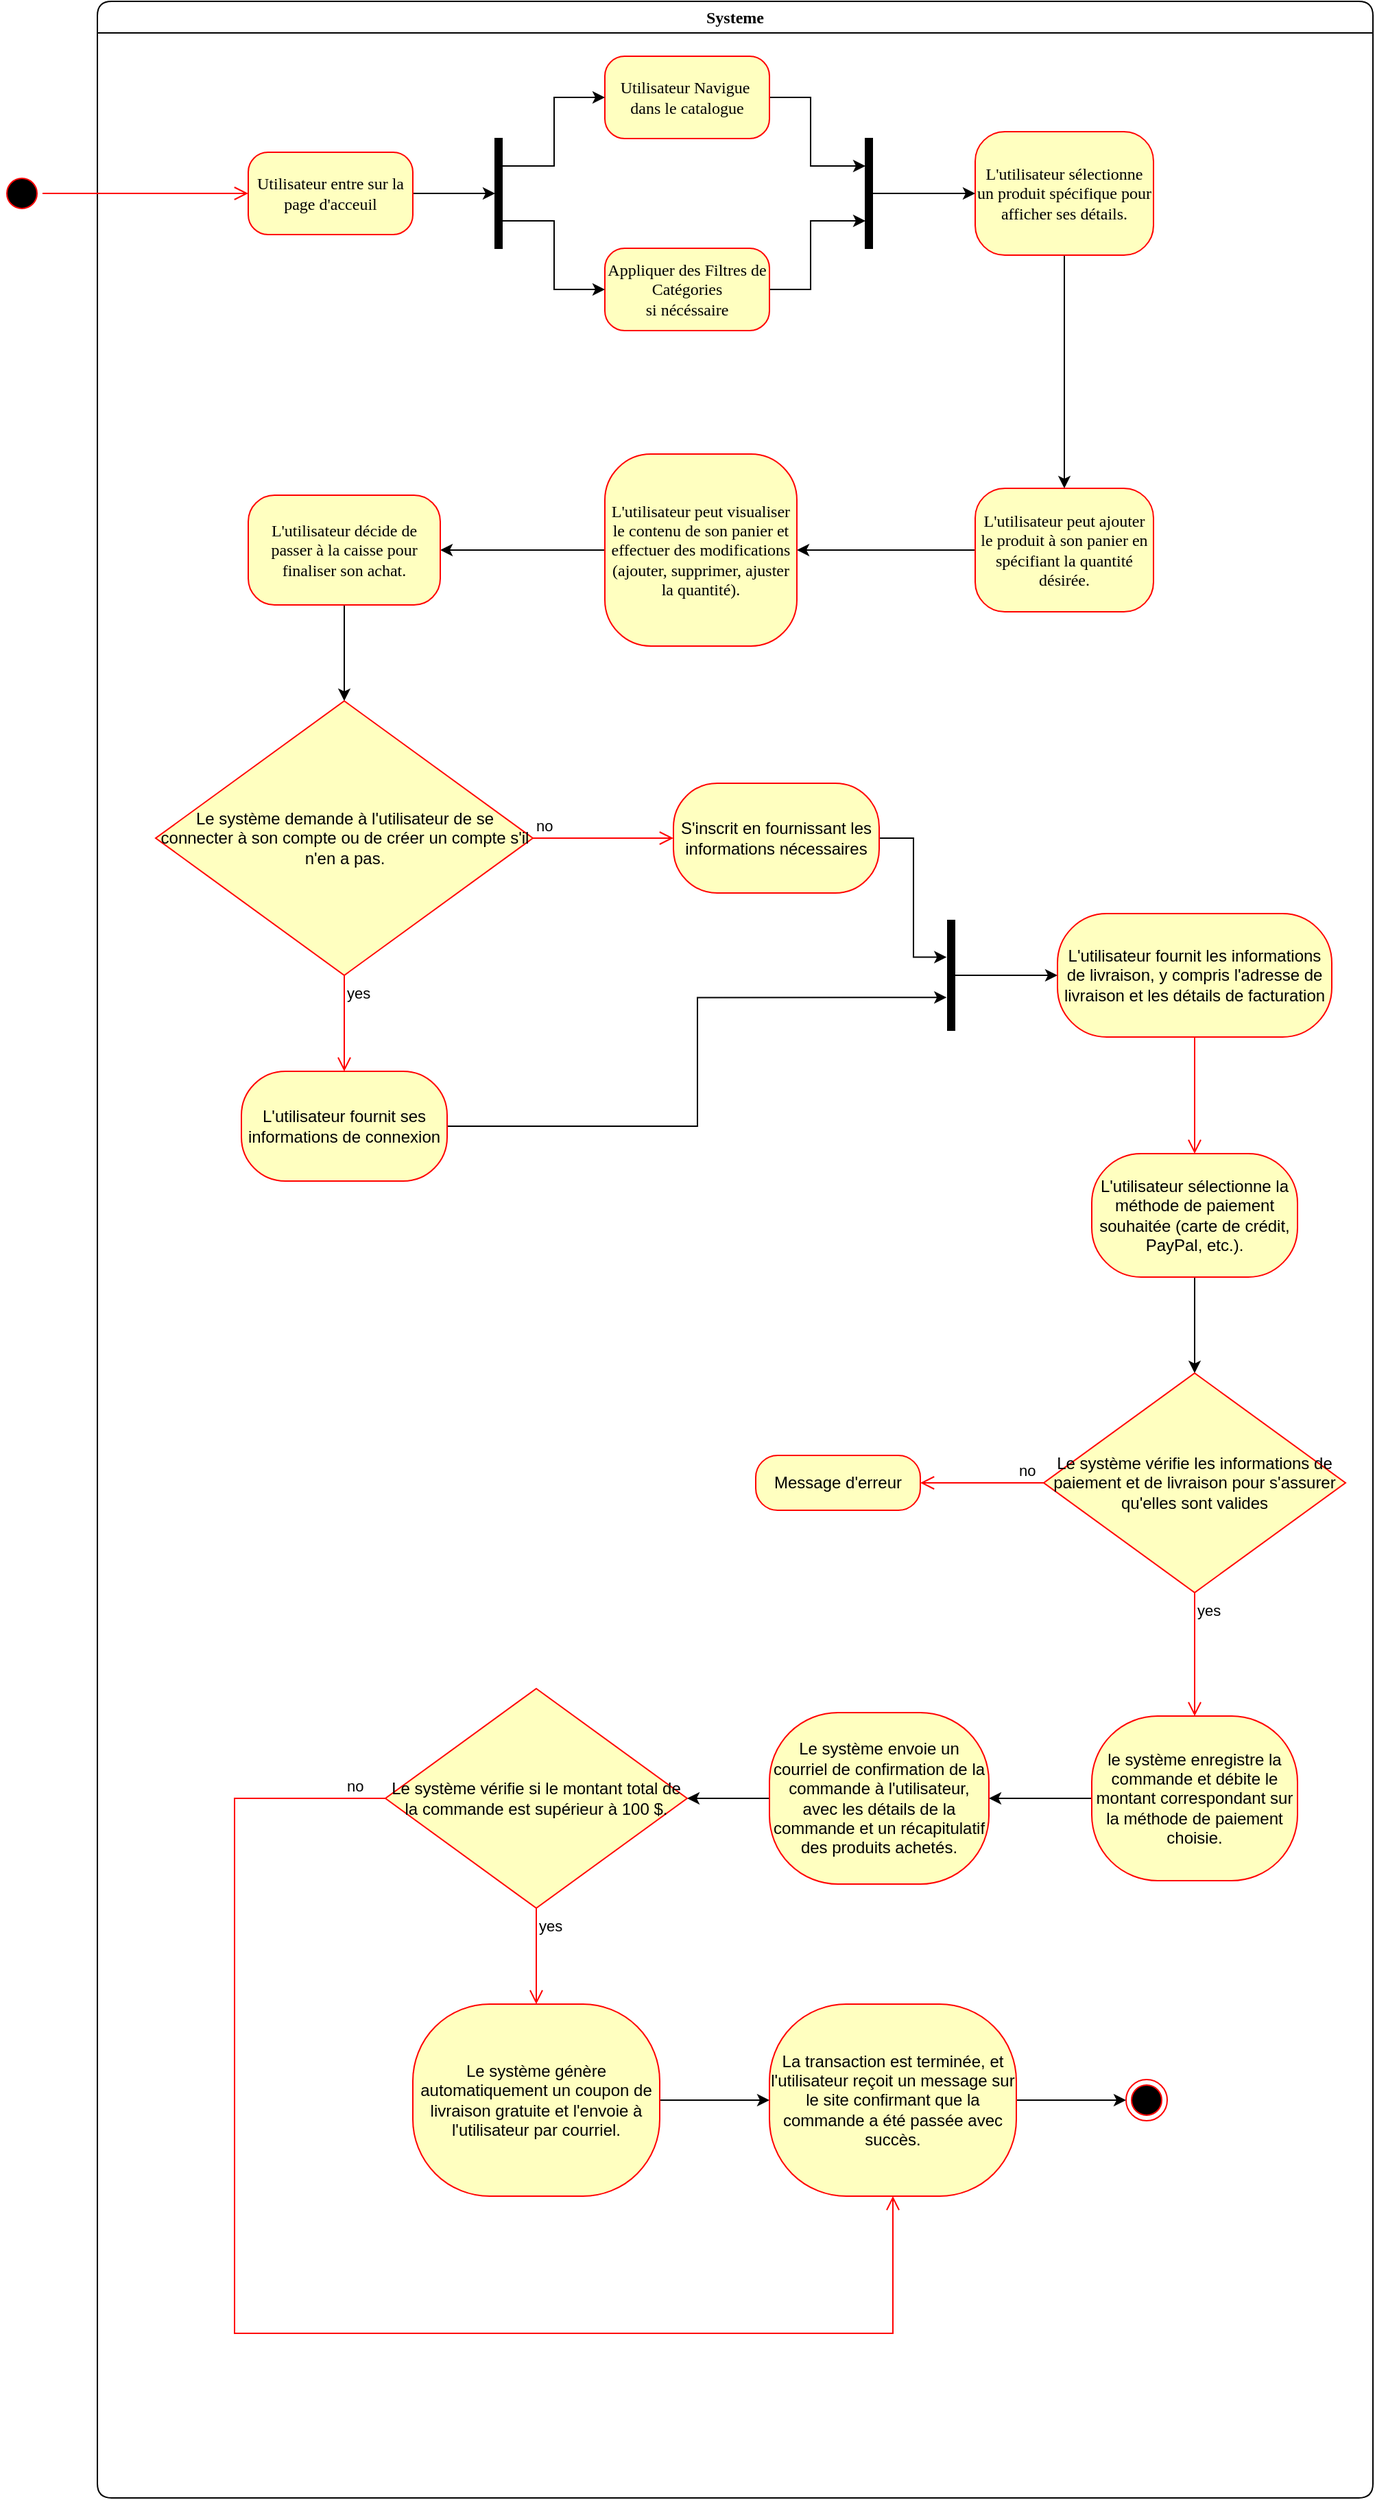 <mxfile version="21.6.9" type="device">
  <diagram name="Page-1" id="58cdce13-f638-feb5-8d6f-7d28b1aa9fa0">
    <mxGraphModel dx="1354" dy="674" grid="1" gridSize="10" guides="1" tooltips="1" connect="1" arrows="1" fold="1" page="1" pageScale="1" pageWidth="1100" pageHeight="850" background="none" math="0" shadow="0">
      <root>
        <mxCell id="0" />
        <mxCell id="1" parent="0" />
        <mxCell id="382b91b5511bd0f7-1" value="" style="ellipse;html=1;shape=startState;fillColor=#000000;strokeColor=#ff0000;rounded=1;shadow=0;comic=0;labelBackgroundColor=none;fontFamily=Verdana;fontSize=12;fontColor=#000000;align=center;direction=south;" parent="1" vertex="1">
          <mxGeometry x="60" y="135" width="30" height="30" as="geometry" />
        </mxCell>
        <mxCell id="aSF7gAb59MAWRp6hlhSJ-16" value="" style="edgeStyle=orthogonalEdgeStyle;rounded=0;orthogonalLoop=1;jettySize=auto;html=1;" edge="1" parent="1" source="382b91b5511bd0f7-6" target="aSF7gAb59MAWRp6hlhSJ-15">
          <mxGeometry relative="1" as="geometry" />
        </mxCell>
        <mxCell id="382b91b5511bd0f7-6" value="Utilisateur entre sur la page d&#39;acceuil" style="rounded=1;whiteSpace=wrap;html=1;arcSize=24;fillColor=#ffffc0;strokeColor=#ff0000;shadow=0;comic=0;labelBackgroundColor=none;fontFamily=Verdana;fontSize=12;fontColor=#000000;align=center;" parent="1" vertex="1">
          <mxGeometry x="240" y="120" width="120" height="60" as="geometry" />
        </mxCell>
        <mxCell id="aSF7gAb59MAWRp6hlhSJ-24" value="" style="edgeStyle=orthogonalEdgeStyle;rounded=0;orthogonalLoop=1;jettySize=auto;html=1;" edge="1" parent="1" source="382b91b5511bd0f7-7" target="aSF7gAb59MAWRp6hlhSJ-22">
          <mxGeometry relative="1" as="geometry">
            <Array as="points">
              <mxPoint x="650" y="80" />
              <mxPoint x="650" y="130" />
            </Array>
          </mxGeometry>
        </mxCell>
        <mxCell id="382b91b5511bd0f7-7" value="Utilisateur Navigue&amp;nbsp;&lt;br&gt;dans le catalogue" style="rounded=1;whiteSpace=wrap;html=1;arcSize=24;fillColor=#ffffc0;strokeColor=#ff0000;shadow=0;comic=0;labelBackgroundColor=none;fontFamily=Verdana;fontSize=12;fontColor=#000000;align=center;" parent="1" vertex="1">
          <mxGeometry x="500" y="50" width="120" height="60" as="geometry" />
        </mxCell>
        <mxCell id="2a3bc250acf0617d-7" value="Systeme" style="swimlane;whiteSpace=wrap;html=1;rounded=1;shadow=0;comic=0;labelBackgroundColor=none;strokeWidth=1;fontFamily=Verdana;fontSize=12;align=center;" parent="1" vertex="1">
          <mxGeometry x="130" y="10" width="930" height="1820" as="geometry" />
        </mxCell>
        <mxCell id="2a3bc250acf0617d-9" style="edgeStyle=orthogonalEdgeStyle;html=1;labelBackgroundColor=none;endArrow=open;endSize=8;strokeColor=#ff0000;fontFamily=Verdana;fontSize=12;align=left;" parent="1" source="382b91b5511bd0f7-1" target="382b91b5511bd0f7-6" edge="1">
          <mxGeometry relative="1" as="geometry" />
        </mxCell>
        <mxCell id="aSF7gAb59MAWRp6hlhSJ-23" value="" style="edgeStyle=orthogonalEdgeStyle;rounded=0;orthogonalLoop=1;jettySize=auto;html=1;" edge="1" parent="1" source="aSF7gAb59MAWRp6hlhSJ-3" target="aSF7gAb59MAWRp6hlhSJ-22">
          <mxGeometry relative="1" as="geometry">
            <Array as="points">
              <mxPoint x="650" y="220" />
              <mxPoint x="650" y="170" />
            </Array>
          </mxGeometry>
        </mxCell>
        <mxCell id="aSF7gAb59MAWRp6hlhSJ-3" value="Appliquer des Filtres de Catégories&lt;br&gt;si nécéssaire" style="rounded=1;whiteSpace=wrap;html=1;arcSize=24;fillColor=#ffffc0;strokeColor=#ff0000;shadow=0;comic=0;labelBackgroundColor=none;fontFamily=Verdana;fontSize=12;fontColor=#000000;align=center;" vertex="1" parent="1">
          <mxGeometry x="500" y="190" width="120" height="60" as="geometry" />
        </mxCell>
        <mxCell id="aSF7gAb59MAWRp6hlhSJ-10" value="" style="edgeStyle=orthogonalEdgeStyle;rounded=0;orthogonalLoop=1;jettySize=auto;html=1;" edge="1" parent="1" source="aSF7gAb59MAWRp6hlhSJ-5" target="aSF7gAb59MAWRp6hlhSJ-9">
          <mxGeometry relative="1" as="geometry" />
        </mxCell>
        <mxCell id="aSF7gAb59MAWRp6hlhSJ-5" value="L&#39;utilisateur sélectionne un produit spécifique pour afficher ses détails." style="rounded=1;whiteSpace=wrap;html=1;arcSize=24;fillColor=#ffffc0;strokeColor=#ff0000;shadow=0;comic=0;labelBackgroundColor=none;fontFamily=Verdana;fontSize=12;fontColor=#000000;align=center;" vertex="1" parent="1">
          <mxGeometry x="770" y="105" width="130" height="90" as="geometry" />
        </mxCell>
        <mxCell id="aSF7gAb59MAWRp6hlhSJ-12" value="" style="edgeStyle=orthogonalEdgeStyle;rounded=0;orthogonalLoop=1;jettySize=auto;html=1;" edge="1" parent="1" source="aSF7gAb59MAWRp6hlhSJ-9" target="aSF7gAb59MAWRp6hlhSJ-11">
          <mxGeometry relative="1" as="geometry" />
        </mxCell>
        <mxCell id="aSF7gAb59MAWRp6hlhSJ-9" value="L&#39;utilisateur peut ajouter le produit à son panier en spécifiant la quantité désirée." style="rounded=1;whiteSpace=wrap;html=1;arcSize=24;fillColor=#ffffc0;strokeColor=#ff0000;shadow=0;comic=0;labelBackgroundColor=none;fontFamily=Verdana;fontSize=12;fontColor=#000000;align=center;" vertex="1" parent="1">
          <mxGeometry x="770" y="365" width="130" height="90" as="geometry" />
        </mxCell>
        <mxCell id="aSF7gAb59MAWRp6hlhSJ-14" value="" style="edgeStyle=orthogonalEdgeStyle;rounded=0;orthogonalLoop=1;jettySize=auto;html=1;" edge="1" parent="1" source="aSF7gAb59MAWRp6hlhSJ-11" target="aSF7gAb59MAWRp6hlhSJ-13">
          <mxGeometry relative="1" as="geometry" />
        </mxCell>
        <mxCell id="aSF7gAb59MAWRp6hlhSJ-11" value="L&#39;utilisateur peut visualiser le contenu de son panier et effectuer des modifications (ajouter, supprimer, ajuster la quantité)." style="rounded=1;whiteSpace=wrap;html=1;arcSize=24;fillColor=#ffffc0;strokeColor=#ff0000;shadow=0;comic=0;labelBackgroundColor=none;fontFamily=Verdana;fontSize=12;fontColor=#000000;align=center;" vertex="1" parent="1">
          <mxGeometry x="500" y="340" width="140" height="140" as="geometry" />
        </mxCell>
        <mxCell id="aSF7gAb59MAWRp6hlhSJ-28" value="" style="edgeStyle=orthogonalEdgeStyle;rounded=0;orthogonalLoop=1;jettySize=auto;html=1;entryX=0.5;entryY=0;entryDx=0;entryDy=0;" edge="1" parent="1" source="aSF7gAb59MAWRp6hlhSJ-13" target="aSF7gAb59MAWRp6hlhSJ-29">
          <mxGeometry relative="1" as="geometry">
            <mxPoint x="310" y="530" as="targetPoint" />
          </mxGeometry>
        </mxCell>
        <mxCell id="aSF7gAb59MAWRp6hlhSJ-13" value="L&#39;utilisateur décide de passer à la caisse pour finaliser son achat." style="rounded=1;whiteSpace=wrap;html=1;arcSize=24;fillColor=#ffffc0;strokeColor=#ff0000;shadow=0;comic=0;labelBackgroundColor=none;fontFamily=Verdana;fontSize=12;fontColor=#000000;align=center;" vertex="1" parent="1">
          <mxGeometry x="240" y="370" width="140" height="80" as="geometry" />
        </mxCell>
        <mxCell id="aSF7gAb59MAWRp6hlhSJ-17" value="" style="edgeStyle=orthogonalEdgeStyle;rounded=0;orthogonalLoop=1;jettySize=auto;html=1;" edge="1" parent="1" source="aSF7gAb59MAWRp6hlhSJ-15" target="aSF7gAb59MAWRp6hlhSJ-3">
          <mxGeometry relative="1" as="geometry">
            <Array as="points">
              <mxPoint x="463" y="170" />
              <mxPoint x="463" y="220" />
            </Array>
          </mxGeometry>
        </mxCell>
        <mxCell id="aSF7gAb59MAWRp6hlhSJ-19" value="" style="edgeStyle=orthogonalEdgeStyle;rounded=0;orthogonalLoop=1;jettySize=auto;html=1;entryX=0;entryY=0.5;entryDx=0;entryDy=0;" edge="1" parent="1" source="aSF7gAb59MAWRp6hlhSJ-15" target="382b91b5511bd0f7-7">
          <mxGeometry relative="1" as="geometry">
            <Array as="points">
              <mxPoint x="463" y="130" />
              <mxPoint x="463" y="80" />
            </Array>
          </mxGeometry>
        </mxCell>
        <mxCell id="aSF7gAb59MAWRp6hlhSJ-15" value="" style="html=1;points=[];perimeter=orthogonalPerimeter;fillColor=strokeColor;" vertex="1" parent="1">
          <mxGeometry x="420" y="110" width="5" height="80" as="geometry" />
        </mxCell>
        <mxCell id="aSF7gAb59MAWRp6hlhSJ-25" value="" style="edgeStyle=orthogonalEdgeStyle;rounded=0;orthogonalLoop=1;jettySize=auto;html=1;" edge="1" parent="1" source="aSF7gAb59MAWRp6hlhSJ-22" target="aSF7gAb59MAWRp6hlhSJ-5">
          <mxGeometry relative="1" as="geometry" />
        </mxCell>
        <mxCell id="aSF7gAb59MAWRp6hlhSJ-22" value="" style="html=1;points=[];perimeter=orthogonalPerimeter;fillColor=strokeColor;" vertex="1" parent="1">
          <mxGeometry x="690" y="110" width="5" height="80" as="geometry" />
        </mxCell>
        <mxCell id="aSF7gAb59MAWRp6hlhSJ-29" value="Le système demande à l&#39;utilisateur de se connecter à son compte ou de créer un compte s&#39;il n&#39;en a pas." style="rhombus;whiteSpace=wrap;html=1;fontColor=#000000;fillColor=#ffffc0;strokeColor=#ff0000;" vertex="1" parent="1">
          <mxGeometry x="172.5" y="520" width="275" height="200" as="geometry" />
        </mxCell>
        <mxCell id="aSF7gAb59MAWRp6hlhSJ-30" value="no" style="edgeStyle=orthogonalEdgeStyle;html=1;align=left;verticalAlign=bottom;endArrow=open;endSize=8;strokeColor=#ff0000;rounded=0;entryX=0;entryY=0.5;entryDx=0;entryDy=0;" edge="1" source="aSF7gAb59MAWRp6hlhSJ-29" parent="1" target="aSF7gAb59MAWRp6hlhSJ-32">
          <mxGeometry x="-1" relative="1" as="geometry">
            <mxPoint x="650" y="605" as="targetPoint" />
            <Array as="points" />
          </mxGeometry>
        </mxCell>
        <mxCell id="aSF7gAb59MAWRp6hlhSJ-31" value="yes" style="edgeStyle=orthogonalEdgeStyle;html=1;align=left;verticalAlign=top;endArrow=open;endSize=8;strokeColor=#ff0000;rounded=0;exitX=0.5;exitY=1;exitDx=0;exitDy=0;entryX=0.5;entryY=0;entryDx=0;entryDy=0;" edge="1" source="aSF7gAb59MAWRp6hlhSJ-29" parent="1" target="aSF7gAb59MAWRp6hlhSJ-36">
          <mxGeometry x="-1" relative="1" as="geometry">
            <mxPoint x="310" y="820" as="targetPoint" />
            <mxPoint x="309.999" y="709.996" as="sourcePoint" />
            <Array as="points" />
          </mxGeometry>
        </mxCell>
        <mxCell id="aSF7gAb59MAWRp6hlhSJ-40" value="" style="edgeStyle=orthogonalEdgeStyle;rounded=0;orthogonalLoop=1;jettySize=auto;html=1;entryX=-0.176;entryY=0.335;entryDx=0;entryDy=0;entryPerimeter=0;" edge="1" parent="1" source="aSF7gAb59MAWRp6hlhSJ-32" target="aSF7gAb59MAWRp6hlhSJ-38">
          <mxGeometry relative="1" as="geometry">
            <mxPoint x="780" y="620" as="targetPoint" />
          </mxGeometry>
        </mxCell>
        <mxCell id="aSF7gAb59MAWRp6hlhSJ-32" value="S&#39;inscrit en fournissant les informations nécessaires" style="rounded=1;whiteSpace=wrap;html=1;arcSize=40;fontColor=#000000;fillColor=#ffffc0;strokeColor=#ff0000;" vertex="1" parent="1">
          <mxGeometry x="550" y="580" width="150" height="80" as="geometry" />
        </mxCell>
        <mxCell id="aSF7gAb59MAWRp6hlhSJ-42" value="" style="edgeStyle=orthogonalEdgeStyle;rounded=0;orthogonalLoop=1;jettySize=auto;html=1;entryX=-0.176;entryY=0.702;entryDx=0;entryDy=0;entryPerimeter=0;" edge="1" parent="1" source="aSF7gAb59MAWRp6hlhSJ-36" target="aSF7gAb59MAWRp6hlhSJ-38">
          <mxGeometry relative="1" as="geometry">
            <mxPoint x="465" y="830" as="targetPoint" />
          </mxGeometry>
        </mxCell>
        <mxCell id="aSF7gAb59MAWRp6hlhSJ-36" value="L&#39;utilisateur fournit ses informations de connexion" style="rounded=1;whiteSpace=wrap;html=1;arcSize=40;fontColor=#000000;fillColor=#ffffc0;strokeColor=#ff0000;" vertex="1" parent="1">
          <mxGeometry x="235" y="790" width="150" height="80" as="geometry" />
        </mxCell>
        <mxCell id="aSF7gAb59MAWRp6hlhSJ-47" value="" style="edgeStyle=orthogonalEdgeStyle;rounded=0;orthogonalLoop=1;jettySize=auto;html=1;" edge="1" parent="1" source="aSF7gAb59MAWRp6hlhSJ-38" target="aSF7gAb59MAWRp6hlhSJ-45">
          <mxGeometry relative="1" as="geometry" />
        </mxCell>
        <mxCell id="aSF7gAb59MAWRp6hlhSJ-38" value="" style="html=1;points=[];perimeter=orthogonalPerimeter;fillColor=strokeColor;" vertex="1" parent="1">
          <mxGeometry x="750" y="680" width="5" height="80" as="geometry" />
        </mxCell>
        <mxCell id="aSF7gAb59MAWRp6hlhSJ-45" value="L&#39;utilisateur fournit les informations de livraison, y compris l&#39;adresse de livraison et les détails de facturation" style="rounded=1;whiteSpace=wrap;html=1;arcSize=40;fontColor=#000000;fillColor=#ffffc0;strokeColor=#ff0000;" vertex="1" parent="1">
          <mxGeometry x="830" y="675" width="200" height="90" as="geometry" />
        </mxCell>
        <mxCell id="aSF7gAb59MAWRp6hlhSJ-46" value="" style="edgeStyle=orthogonalEdgeStyle;html=1;verticalAlign=bottom;endArrow=open;endSize=8;strokeColor=#ff0000;rounded=0;entryX=0.5;entryY=0;entryDx=0;entryDy=0;" edge="1" source="aSF7gAb59MAWRp6hlhSJ-45" parent="1" target="aSF7gAb59MAWRp6hlhSJ-48">
          <mxGeometry relative="1" as="geometry">
            <mxPoint x="930" y="820" as="targetPoint" />
          </mxGeometry>
        </mxCell>
        <mxCell id="aSF7gAb59MAWRp6hlhSJ-56" value="" style="edgeStyle=orthogonalEdgeStyle;rounded=0;orthogonalLoop=1;jettySize=auto;html=1;" edge="1" parent="1" source="aSF7gAb59MAWRp6hlhSJ-48" target="aSF7gAb59MAWRp6hlhSJ-52">
          <mxGeometry relative="1" as="geometry" />
        </mxCell>
        <mxCell id="aSF7gAb59MAWRp6hlhSJ-48" value="L&#39;utilisateur sélectionne la méthode de paiement souhaitée (carte de crédit, PayPal, etc.)." style="rounded=1;whiteSpace=wrap;html=1;arcSize=40;fontColor=#000000;fillColor=#ffffc0;strokeColor=#ff0000;" vertex="1" parent="1">
          <mxGeometry x="855" y="850" width="150" height="90" as="geometry" />
        </mxCell>
        <mxCell id="aSF7gAb59MAWRp6hlhSJ-52" value="Le système vérifie les informations de paiement et de livraison pour s&#39;assurer qu&#39;elles sont valides" style="rhombus;whiteSpace=wrap;html=1;fontColor=#000000;fillColor=#ffffc0;strokeColor=#ff0000;" vertex="1" parent="1">
          <mxGeometry x="820" y="1010" width="220" height="160" as="geometry" />
        </mxCell>
        <mxCell id="aSF7gAb59MAWRp6hlhSJ-53" value="no" style="edgeStyle=orthogonalEdgeStyle;html=1;align=left;verticalAlign=bottom;endArrow=open;endSize=8;strokeColor=#ff0000;rounded=0;exitX=0;exitY=0.5;exitDx=0;exitDy=0;entryX=1;entryY=0.5;entryDx=0;entryDy=0;" edge="1" source="aSF7gAb59MAWRp6hlhSJ-52" parent="1" target="aSF7gAb59MAWRp6hlhSJ-59">
          <mxGeometry x="-0.559" relative="1" as="geometry">
            <mxPoint x="670" y="1090" as="targetPoint" />
            <Array as="points" />
            <mxPoint as="offset" />
          </mxGeometry>
        </mxCell>
        <mxCell id="aSF7gAb59MAWRp6hlhSJ-54" value="yes" style="edgeStyle=orthogonalEdgeStyle;html=1;align=left;verticalAlign=top;endArrow=open;endSize=8;strokeColor=#ff0000;rounded=0;entryX=0.5;entryY=0;entryDx=0;entryDy=0;" edge="1" source="aSF7gAb59MAWRp6hlhSJ-52" parent="1" target="aSF7gAb59MAWRp6hlhSJ-57">
          <mxGeometry x="-1" relative="1" as="geometry">
            <mxPoint x="930" y="1250" as="targetPoint" />
            <Array as="points" />
          </mxGeometry>
        </mxCell>
        <mxCell id="aSF7gAb59MAWRp6hlhSJ-64" value="" style="edgeStyle=orthogonalEdgeStyle;rounded=0;orthogonalLoop=1;jettySize=auto;html=1;" edge="1" parent="1" source="aSF7gAb59MAWRp6hlhSJ-57" target="aSF7gAb59MAWRp6hlhSJ-63">
          <mxGeometry relative="1" as="geometry" />
        </mxCell>
        <mxCell id="aSF7gAb59MAWRp6hlhSJ-57" value="le système enregistre la commande et débite le montant correspondant sur la méthode de paiement choisie." style="rounded=1;whiteSpace=wrap;html=1;arcSize=40;fontColor=#000000;fillColor=#ffffc0;strokeColor=#ff0000;" vertex="1" parent="1">
          <mxGeometry x="855" y="1260" width="150" height="120" as="geometry" />
        </mxCell>
        <mxCell id="aSF7gAb59MAWRp6hlhSJ-59" value="Message d&#39;erreur" style="rounded=1;whiteSpace=wrap;html=1;arcSize=40;fontColor=#000000;fillColor=#ffffc0;strokeColor=#ff0000;" vertex="1" parent="1">
          <mxGeometry x="610" y="1070" width="120" height="40" as="geometry" />
        </mxCell>
        <mxCell id="aSF7gAb59MAWRp6hlhSJ-68" value="" style="edgeStyle=orthogonalEdgeStyle;rounded=0;orthogonalLoop=1;jettySize=auto;html=1;" edge="1" parent="1" source="aSF7gAb59MAWRp6hlhSJ-63" target="aSF7gAb59MAWRp6hlhSJ-65">
          <mxGeometry relative="1" as="geometry" />
        </mxCell>
        <mxCell id="aSF7gAb59MAWRp6hlhSJ-63" value="Le système envoie un courriel de confirmation de la commande à l&#39;utilisateur, avec les&amp;nbsp;détails de la commande et un récapitulatif des produits achetés." style="rounded=1;whiteSpace=wrap;html=1;arcSize=40;fontColor=#000000;fillColor=#ffffc0;strokeColor=#ff0000;" vertex="1" parent="1">
          <mxGeometry x="620" y="1257.5" width="160" height="125" as="geometry" />
        </mxCell>
        <mxCell id="aSF7gAb59MAWRp6hlhSJ-65" value="Le système vérifie si le montant total de la commande est supérieur à 100 $." style="rhombus;whiteSpace=wrap;html=1;fontColor=#000000;fillColor=#ffffc0;strokeColor=#ff0000;" vertex="1" parent="1">
          <mxGeometry x="340" y="1240" width="220" height="160" as="geometry" />
        </mxCell>
        <mxCell id="aSF7gAb59MAWRp6hlhSJ-66" value="no" style="edgeStyle=orthogonalEdgeStyle;html=1;align=left;verticalAlign=bottom;endArrow=open;endSize=8;strokeColor=#ff0000;rounded=0;exitX=0;exitY=0.5;exitDx=0;exitDy=0;entryX=0.5;entryY=1;entryDx=0;entryDy=0;" edge="1" parent="1" source="aSF7gAb59MAWRp6hlhSJ-65" target="aSF7gAb59MAWRp6hlhSJ-71">
          <mxGeometry x="-0.944" relative="1" as="geometry">
            <mxPoint x="250" y="1320" as="targetPoint" />
            <Array as="points">
              <mxPoint x="230" y="1320" />
              <mxPoint x="230" y="1710" />
              <mxPoint x="710" y="1710" />
            </Array>
            <mxPoint as="offset" />
          </mxGeometry>
        </mxCell>
        <mxCell id="aSF7gAb59MAWRp6hlhSJ-67" value="yes" style="edgeStyle=orthogonalEdgeStyle;html=1;align=left;verticalAlign=top;endArrow=open;endSize=8;strokeColor=#ff0000;rounded=0;entryX=0.5;entryY=0;entryDx=0;entryDy=0;" edge="1" parent="1" source="aSF7gAb59MAWRp6hlhSJ-65" target="aSF7gAb59MAWRp6hlhSJ-69">
          <mxGeometry x="-1" relative="1" as="geometry">
            <mxPoint x="450" y="1490" as="targetPoint" />
            <Array as="points" />
          </mxGeometry>
        </mxCell>
        <mxCell id="aSF7gAb59MAWRp6hlhSJ-72" value="" style="edgeStyle=orthogonalEdgeStyle;rounded=0;orthogonalLoop=1;jettySize=auto;html=1;" edge="1" parent="1" source="aSF7gAb59MAWRp6hlhSJ-69" target="aSF7gAb59MAWRp6hlhSJ-71">
          <mxGeometry relative="1" as="geometry" />
        </mxCell>
        <mxCell id="aSF7gAb59MAWRp6hlhSJ-69" value="Le système génère automatiquement un coupon de livraison gratuite et l&#39;envoie à l&#39;utilisateur par courriel." style="rounded=1;whiteSpace=wrap;html=1;arcSize=40;fontColor=#000000;fillColor=#ffffc0;strokeColor=#ff0000;" vertex="1" parent="1">
          <mxGeometry x="360" y="1470" width="180" height="140" as="geometry" />
        </mxCell>
        <mxCell id="aSF7gAb59MAWRp6hlhSJ-74" value="" style="edgeStyle=orthogonalEdgeStyle;rounded=0;orthogonalLoop=1;jettySize=auto;html=1;" edge="1" parent="1" source="aSF7gAb59MAWRp6hlhSJ-71" target="aSF7gAb59MAWRp6hlhSJ-73">
          <mxGeometry relative="1" as="geometry" />
        </mxCell>
        <mxCell id="aSF7gAb59MAWRp6hlhSJ-71" value="La transaction est terminée, et l&#39;utilisateur reçoit un message sur le site confirmant que la commande a été passée avec succès." style="rounded=1;whiteSpace=wrap;html=1;arcSize=40;fontColor=#000000;fillColor=#ffffc0;strokeColor=#ff0000;" vertex="1" parent="1">
          <mxGeometry x="620" y="1470" width="180" height="140" as="geometry" />
        </mxCell>
        <mxCell id="aSF7gAb59MAWRp6hlhSJ-73" value="" style="ellipse;html=1;shape=endState;fillColor=#000000;strokeColor=#ff0000;" vertex="1" parent="1">
          <mxGeometry x="880" y="1525" width="30" height="30" as="geometry" />
        </mxCell>
      </root>
    </mxGraphModel>
  </diagram>
</mxfile>
